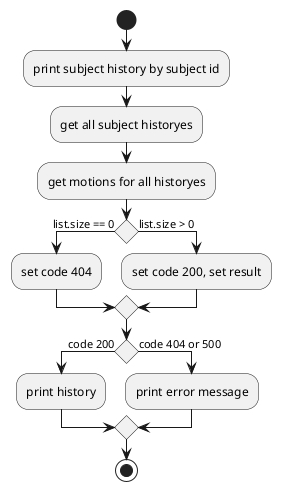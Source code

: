 @startuml
start
:print subject history by subject id;
:get all subject historyes;
:get motions for all historyes;
if () then (list.size == 0)
  :set code 404;
else (list.size > 0)
  :set code 200, set result;
endif
if () then (code 200)
  :print history;
else (code 404 or 500)
  :print error message;
endif
stop
@enduml
